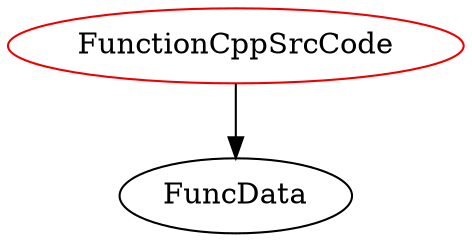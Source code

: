 digraph functioncppsrccode{
FunctionCppSrcCode -> FuncData;
FunctionCppSrcCode	[shape=oval, color=red2, label="FunctionCppSrcCode"];
}
